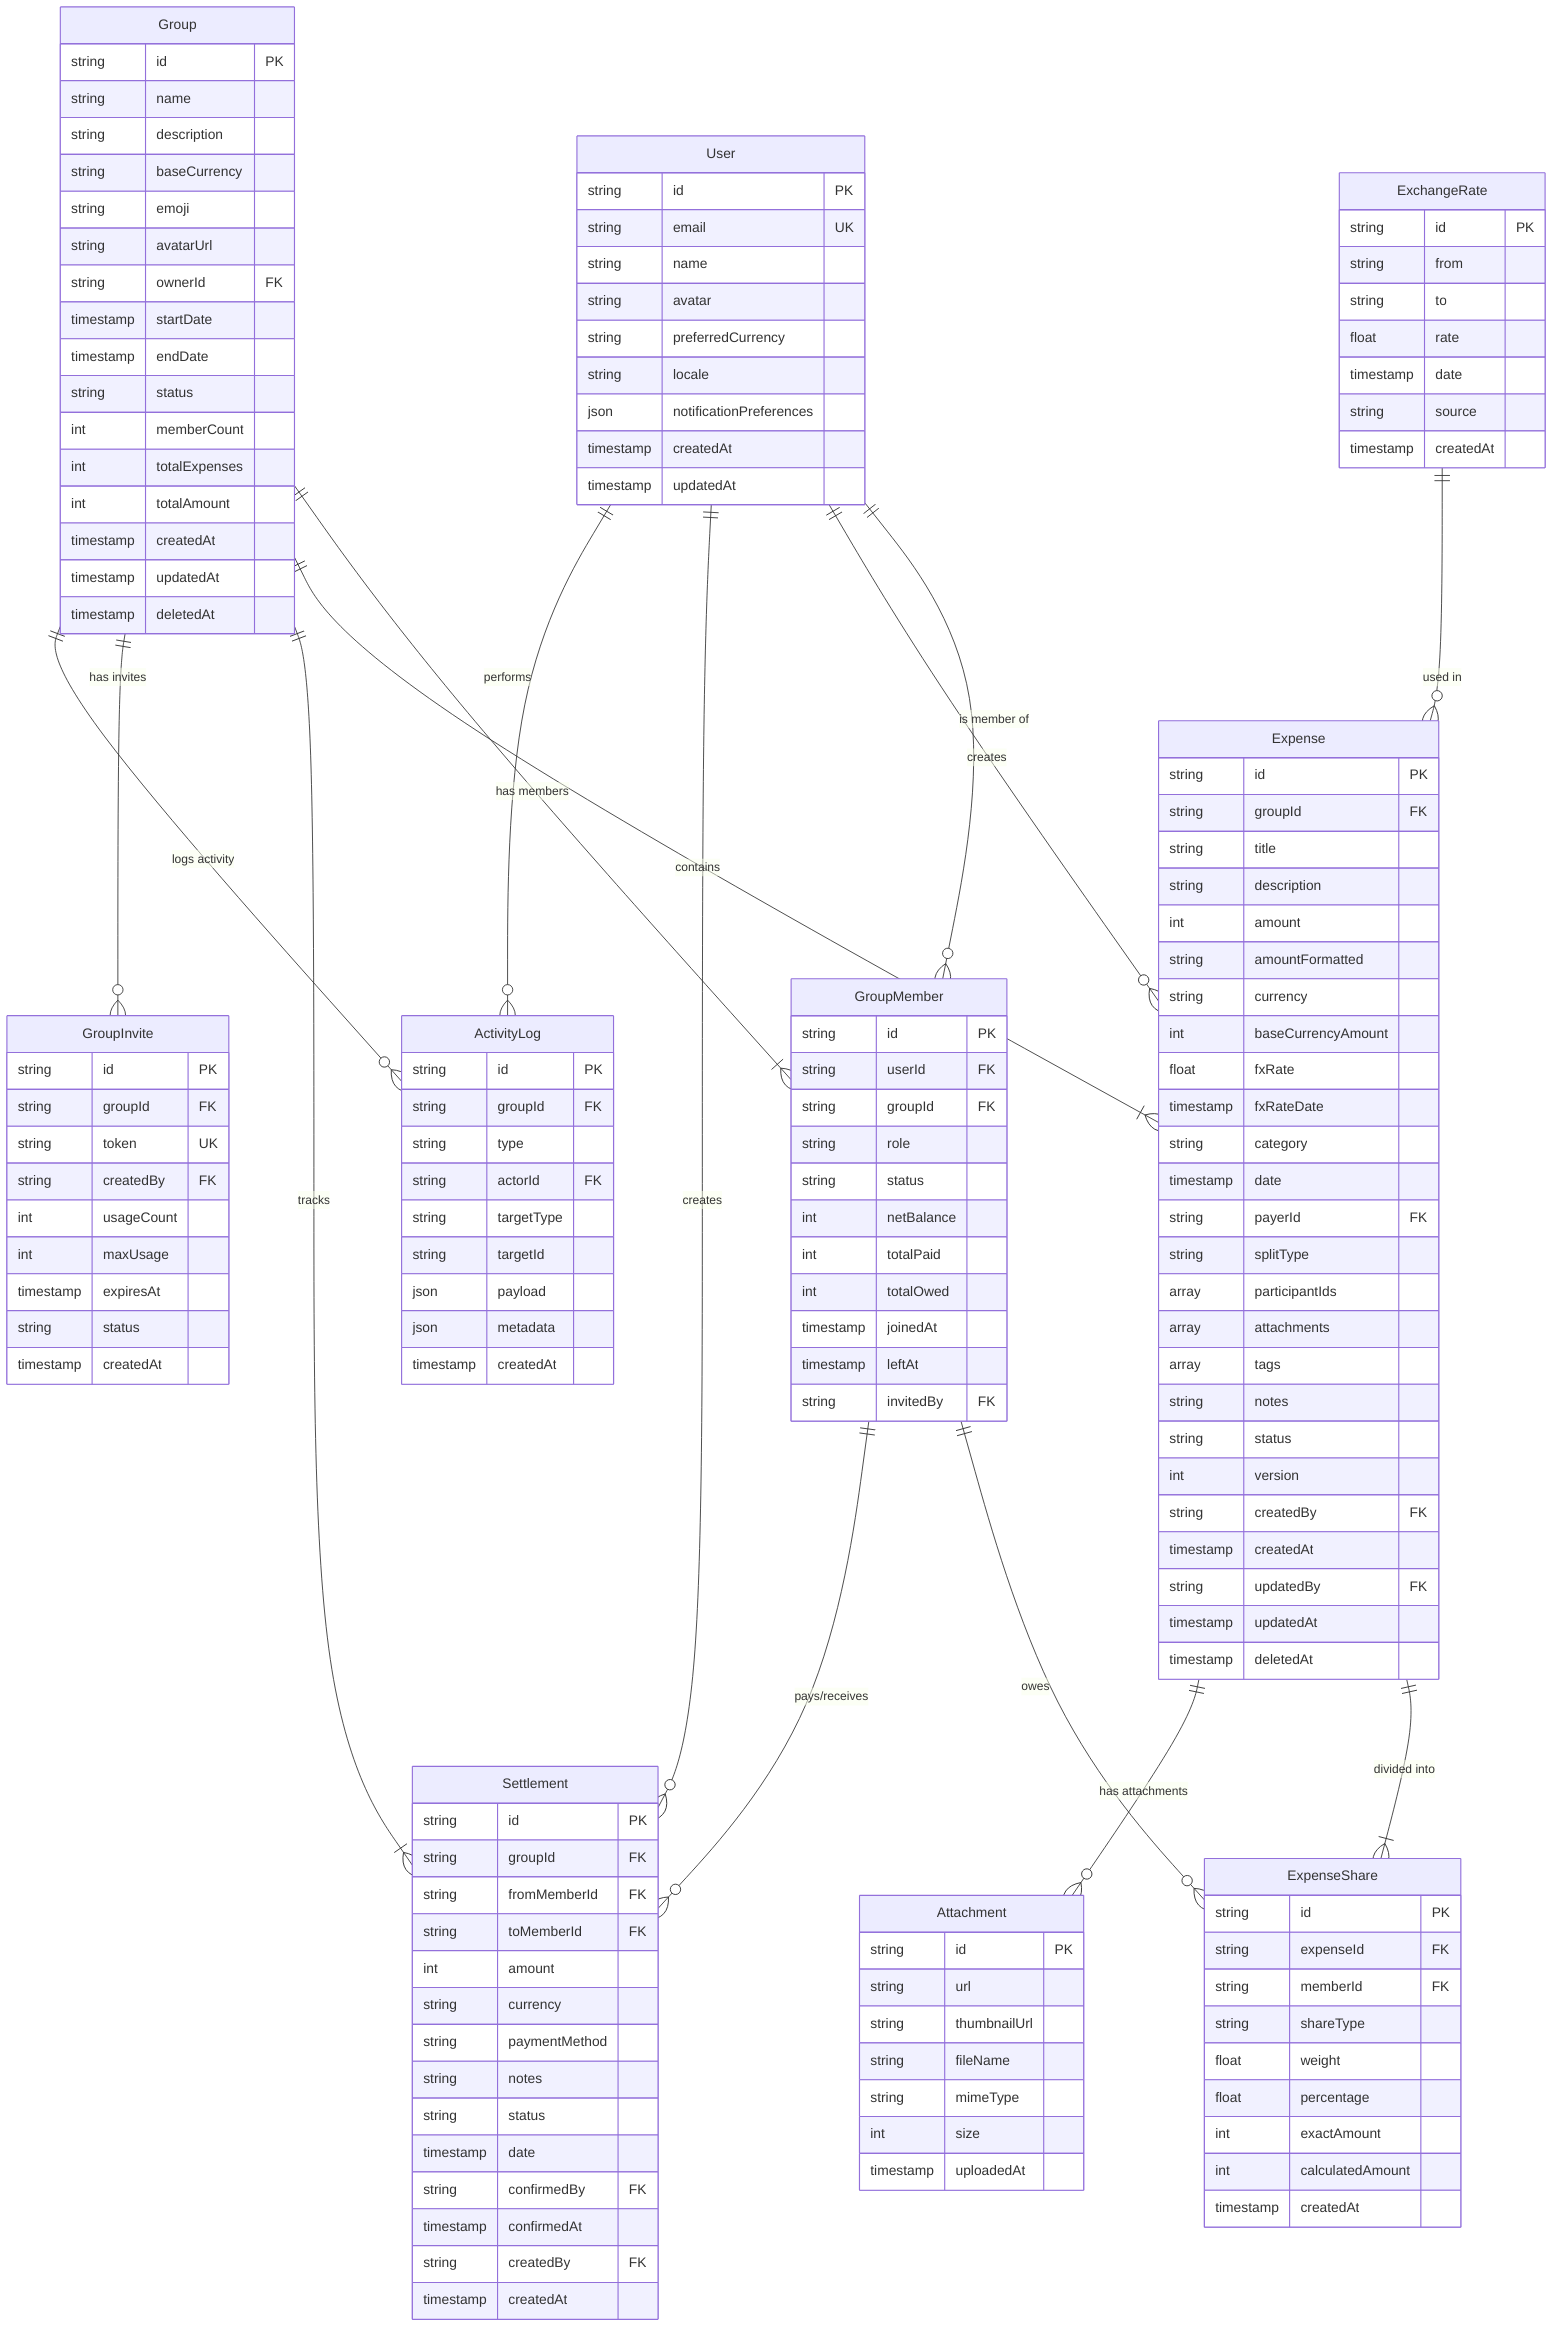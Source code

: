 erDiagram
    User ||--o{ GroupMember : "is member of"
    User ||--o{ Expense : "creates"
    User ||--o{ Settlement : "creates"
    User ||--o{ ActivityLog : "performs"
    
    Group ||--|{ GroupMember : "has members"
    Group ||--|{ Expense : "contains"
    Group ||--|{ Settlement : "tracks"
    Group ||--o{ GroupInvite : "has invites"
    Group ||--o{ ActivityLog : "logs activity"
    
    Expense ||--|{ ExpenseShare : "divided into"
    Expense ||--o{ Attachment : "has attachments"
    
    GroupMember ||--o{ ExpenseShare : "owes"
    GroupMember ||--o{ Settlement : "pays/receives"
    
    ExchangeRate ||--o{ Expense : "used in"

    User {
        string id PK
        string email UK
        string name
        string avatar
        string preferredCurrency
        string locale
        json notificationPreferences
        timestamp createdAt
        timestamp updatedAt
    }
    
    Group {
        string id PK
        string name
        string description
        string baseCurrency
        string emoji
        string avatarUrl
        string ownerId FK
        timestamp startDate
        timestamp endDate
        string status
        int memberCount
        int totalExpenses
        int totalAmount
        timestamp createdAt
        timestamp updatedAt
        timestamp deletedAt
    }
    
    GroupMember {
        string id PK
        string userId FK
        string groupId FK
        string role
        string status
        int netBalance
        int totalPaid
        int totalOwed
        timestamp joinedAt
        timestamp leftAt
        string invitedBy FK
    }
    
    Expense {
        string id PK
        string groupId FK
        string title
        string description
        int amount
        string amountFormatted
        string currency
        int baseCurrencyAmount
        float fxRate
        timestamp fxRateDate
        string category
        timestamp date
        string payerId FK
        string splitType
        array participantIds
        array attachments
        array tags
        string notes
        string status
        int version
        string createdBy FK
        timestamp createdAt
        string updatedBy FK
        timestamp updatedAt
        timestamp deletedAt
    }
    
    ExpenseShare {
        string id PK
        string expenseId FK
        string memberId FK
        string shareType
        float weight
        float percentage
        int exactAmount
        int calculatedAmount
        timestamp createdAt
    }
    
    Settlement {
        string id PK
        string groupId FK
        string fromMemberId FK
        string toMemberId FK
        int amount
        string currency
        string paymentMethod
        string notes
        string status
        timestamp date
        string confirmedBy FK
        timestamp confirmedAt
        string createdBy FK
        timestamp createdAt
    }
    
    GroupInvite {
        string id PK
        string groupId FK
        string token UK
        string createdBy FK
        int usageCount
        int maxUsage
        timestamp expiresAt
        string status
        timestamp createdAt
    }
    
    ActivityLog {
        string id PK
        string groupId FK
        string type
        string actorId FK
        string targetType
        string targetId
        json payload
        json metadata
        timestamp createdAt
    }
    
    ExchangeRate {
        string id PK
        string from
        string to
        float rate
        timestamp date
        string source
        timestamp createdAt
    }
    
    Attachment {
        string id PK
        string url
        string thumbnailUrl
        string fileName
        string mimeType
        int size
        timestamp uploadedAt
    }